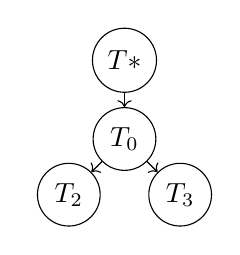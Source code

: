% vim: ft=tex
\usetikzlibrary{arrows,positioning}
\begin{tikzpicture}[
		every node/.style={draw,circle}
	]
	\node                     (Tst) {$T*$} ;
	\node [below of=Tst]      (T0) {$T_0$} ;
	\node [below left of=T0]  (T2) {$T_2$} ;
	\node [below right of=T0] (T3) {$T_3$} ;

	\draw [->] (Tst) -- (T0) ;
	\draw [->] (T0)  -- (T2) ;
	\draw [->] (T0)  -- (T3) ;
\end{tikzpicture}
